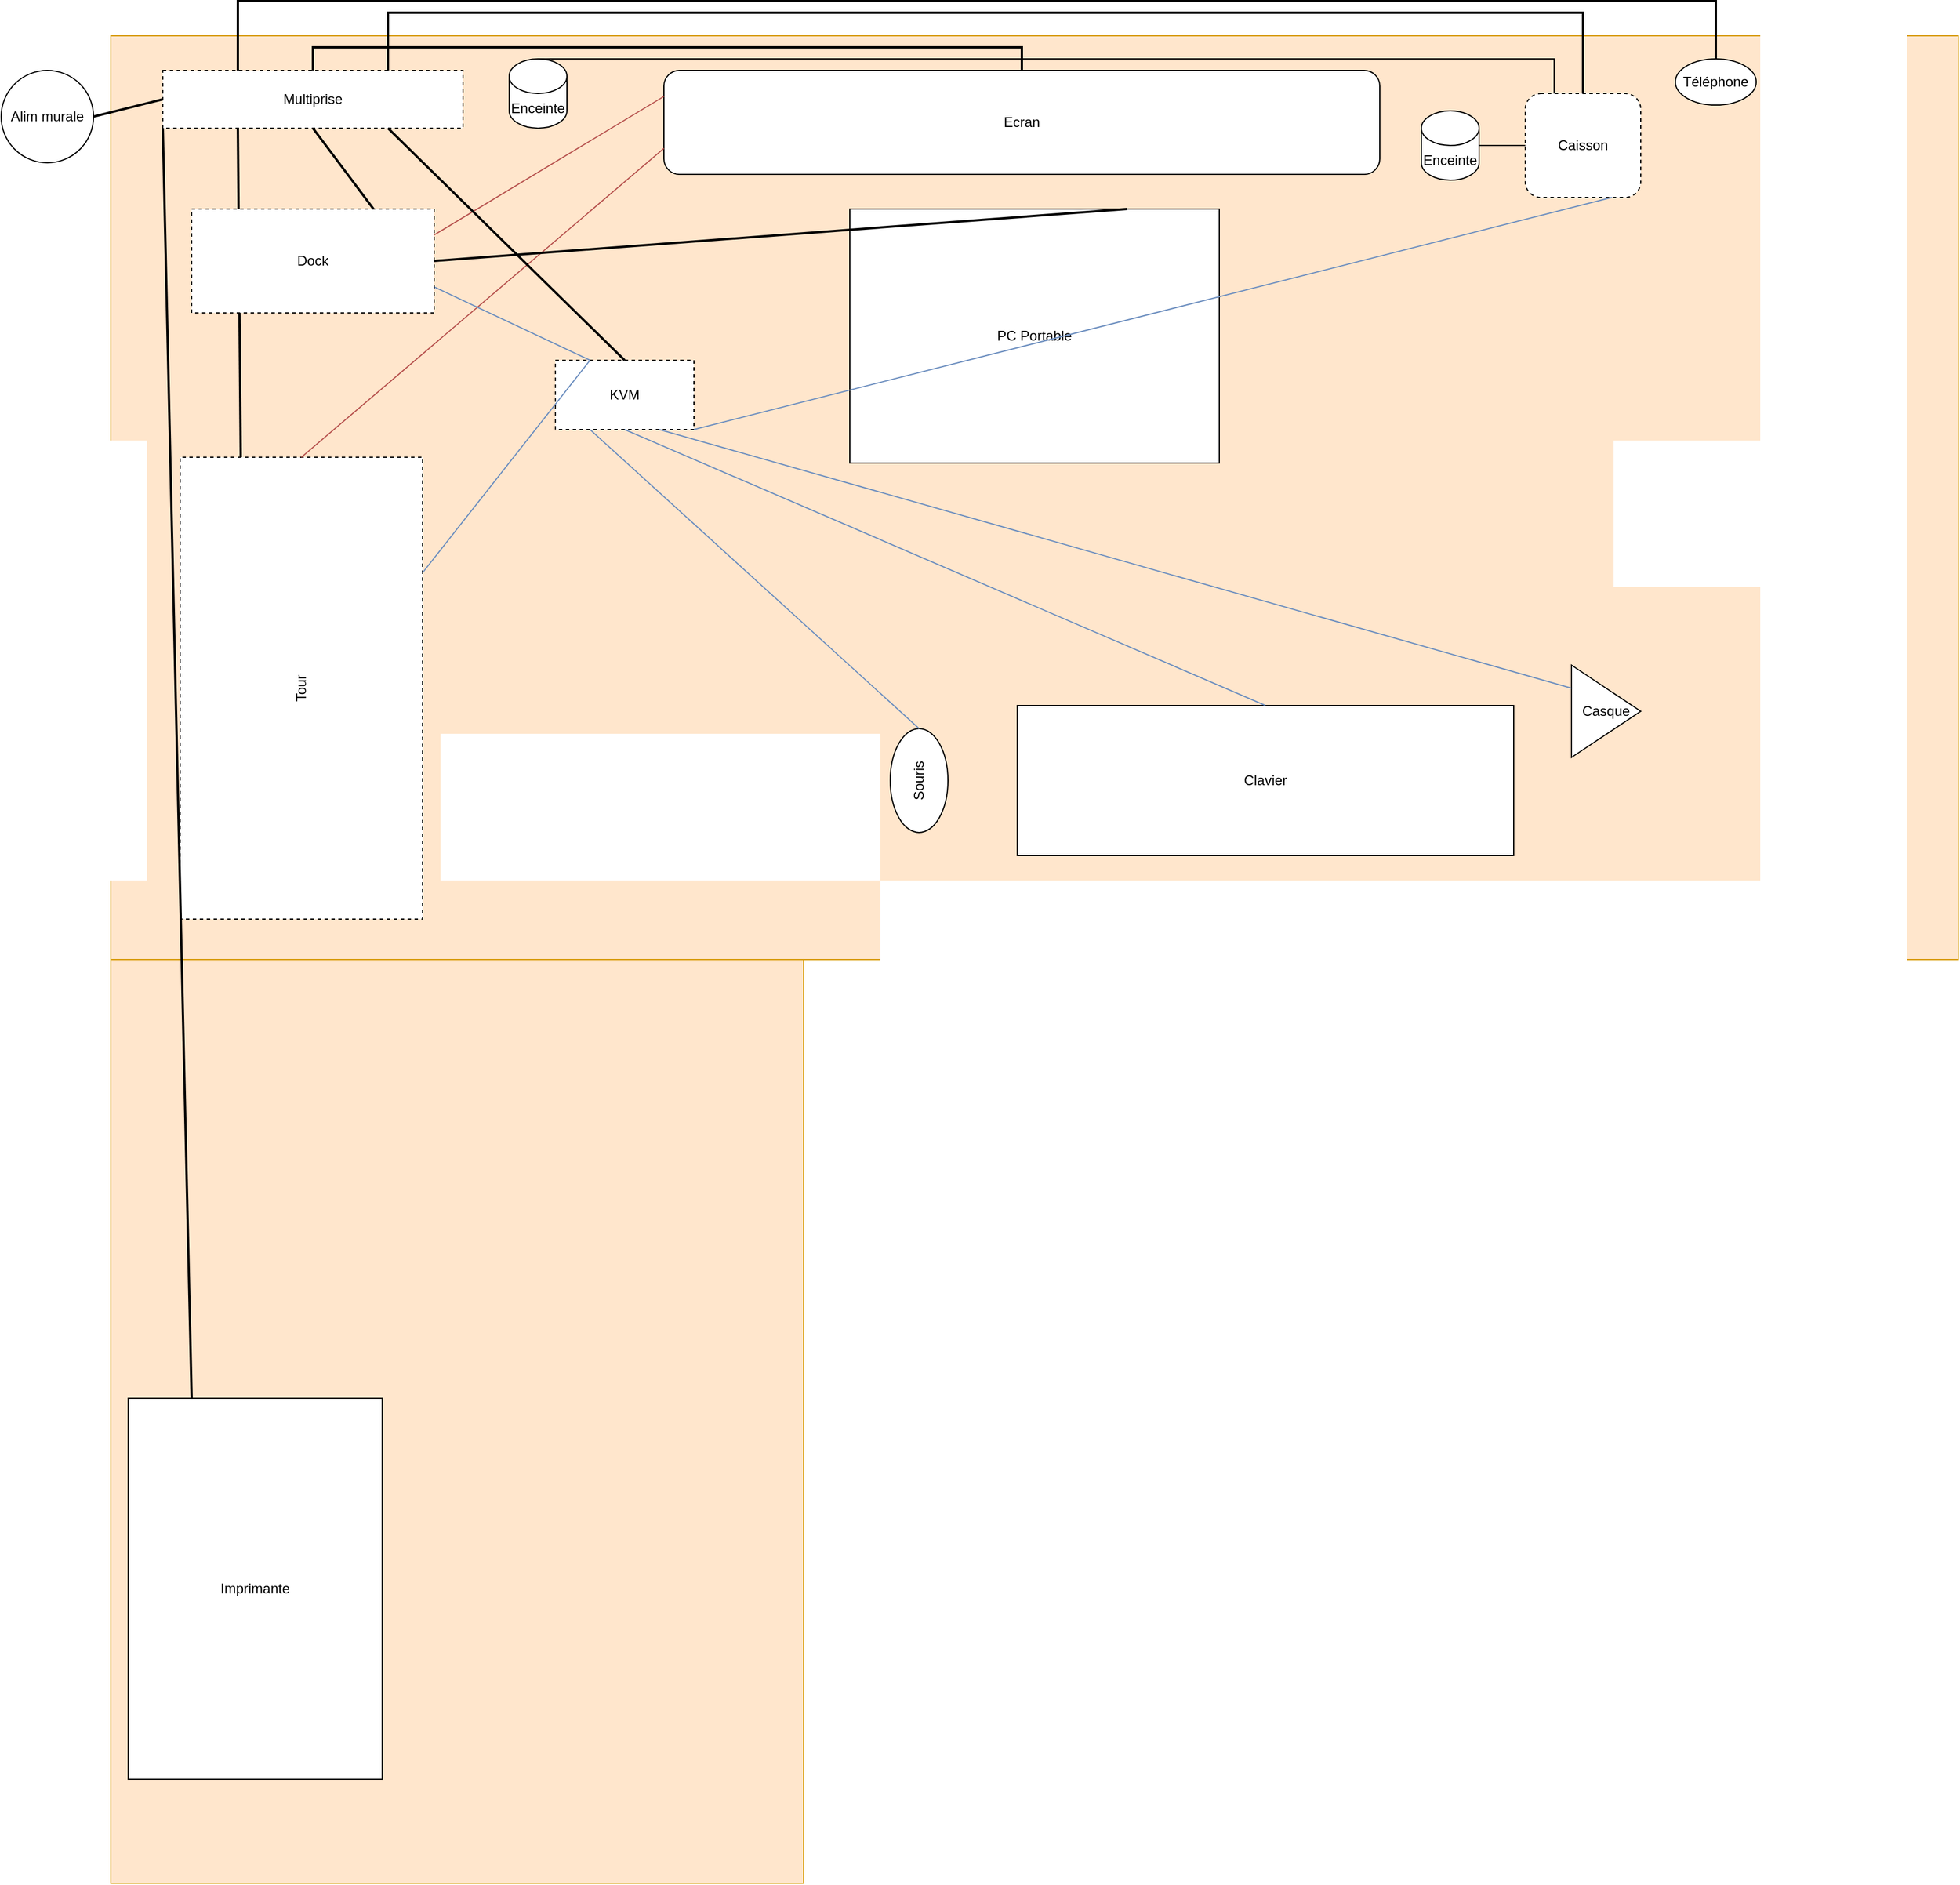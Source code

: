 <mxfile version="14.4.9" type="github">
  <diagram id="UXfrIu6Z59jdAvUMQT7r" name="Page-1">
    <mxGraphModel dx="2426" dy="493" grid="1" gridSize="10" guides="1" tooltips="1" connect="1" arrows="1" fold="1" page="1" pageScale="1" pageWidth="1169" pageHeight="827" math="0" shadow="0">
      <root>
        <mxCell id="0" />
        <mxCell id="1" parent="0" />
        <mxCell id="GpGeFZStsm4Ask86HLHJ-5" value="" style="rounded=0;whiteSpace=wrap;html=1;fillColor=#ffe6cc;strokeColor=#d79b00;" vertex="1" parent="1">
          <mxGeometry x="105" y="1760" width="600" height="800" as="geometry" />
        </mxCell>
        <mxCell id="GpGeFZStsm4Ask86HLHJ-4" value="" style="rounded=0;whiteSpace=wrap;html=1;fillColor=#ffe6cc;strokeColor=#d79b00;" vertex="1" parent="1">
          <mxGeometry x="105" y="960" width="1600" height="800" as="geometry" />
        </mxCell>
        <mxCell id="pXX_yLQLKW2jYPXio9gn-10" value="Alim murale" style="ellipse;whiteSpace=wrap;html=1;aspect=fixed;" parent="1" vertex="1">
          <mxGeometry x="10" y="990" width="80" height="80" as="geometry" />
        </mxCell>
        <mxCell id="pXX_yLQLKW2jYPXio9gn-12" value="" style="endArrow=none;html=1;exitX=1;exitY=0.5;exitDx=0;exitDy=0;entryX=0;entryY=0.5;entryDx=0;entryDy=0;strokeWidth=2;" parent="1" source="pXX_yLQLKW2jYPXio9gn-10" target="pXX_yLQLKW2jYPXio9gn-11" edge="1">
          <mxGeometry width="50" height="50" relative="1" as="geometry">
            <mxPoint x="600" y="440" as="sourcePoint" />
            <mxPoint x="650" y="390" as="targetPoint" />
          </mxGeometry>
        </mxCell>
        <mxCell id="cGXCu48kdPBJJC6QDIQE-1" value="Tour" style="rounded=0;whiteSpace=wrap;html=1;rotation=-90;dashed=1;" parent="1" vertex="1">
          <mxGeometry x="70" y="1420" width="400" height="210" as="geometry" />
        </mxCell>
        <mxCell id="GpGeFZStsm4Ask86HLHJ-7" style="edgeStyle=orthogonalEdgeStyle;rounded=0;orthogonalLoop=1;jettySize=auto;html=1;exitX=0.5;exitY=0;exitDx=0;exitDy=0;entryX=0.5;entryY=0;entryDx=0;entryDy=0;strokeWidth=2;endArrow=none;endFill=0;" edge="1" parent="1" source="cGXCu48kdPBJJC6QDIQE-2" target="pXX_yLQLKW2jYPXio9gn-11">
          <mxGeometry relative="1" as="geometry" />
        </mxCell>
        <mxCell id="cGXCu48kdPBJJC6QDIQE-2" value="Ecran" style="rounded=1;whiteSpace=wrap;html=1;" parent="1" vertex="1">
          <mxGeometry x="584" y="990" width="620" height="90" as="geometry" />
        </mxCell>
        <mxCell id="cGXCu48kdPBJJC6QDIQE-3" value="PC Portable" style="rounded=0;whiteSpace=wrap;html=1;" parent="1" vertex="1">
          <mxGeometry x="745" y="1110" width="320" height="220" as="geometry" />
        </mxCell>
        <mxCell id="cGXCu48kdPBJJC6QDIQE-4" value="" style="endArrow=none;html=1;exitX=1;exitY=0.25;exitDx=0;exitDy=0;entryX=0;entryY=0.25;entryDx=0;entryDy=0;fillColor=#f8cecc;strokeColor=#b85450;" parent="1" source="GpGeFZStsm4Ask86HLHJ-10" target="cGXCu48kdPBJJC6QDIQE-2" edge="1">
          <mxGeometry width="50" height="50" relative="1" as="geometry">
            <mxPoint x="300" y="1177.5" as="sourcePoint" />
            <mxPoint x="650" y="390" as="targetPoint" />
          </mxGeometry>
        </mxCell>
        <mxCell id="cGXCu48kdPBJJC6QDIQE-5" value="" style="endArrow=none;html=1;exitX=1;exitY=0.5;exitDx=0;exitDy=0;entryX=0;entryY=0.75;entryDx=0;entryDy=0;fillColor=#f8cecc;strokeColor=#b85450;" parent="1" source="cGXCu48kdPBJJC6QDIQE-1" target="cGXCu48kdPBJJC6QDIQE-2" edge="1">
          <mxGeometry width="50" height="50" relative="1" as="geometry">
            <mxPoint x="600" y="440" as="sourcePoint" />
            <mxPoint x="650" y="390" as="targetPoint" />
          </mxGeometry>
        </mxCell>
        <mxCell id="pXX_yLQLKW2jYPXio9gn-1" value="Clavier" style="rounded=0;whiteSpace=wrap;html=1;" parent="1" vertex="1">
          <mxGeometry x="890" y="1540" width="430" height="130" as="geometry" />
        </mxCell>
        <mxCell id="pXX_yLQLKW2jYPXio9gn-2" value="Souris" style="ellipse;whiteSpace=wrap;html=1;rotation=-90;" parent="1" vertex="1">
          <mxGeometry x="760" y="1580" width="90" height="50" as="geometry" />
        </mxCell>
        <mxCell id="pXX_yLQLKW2jYPXio9gn-3" value="Casque" style="triangle;whiteSpace=wrap;html=1;" parent="1" vertex="1">
          <mxGeometry x="1370" y="1505" width="60" height="80" as="geometry" />
        </mxCell>
        <mxCell id="pXX_yLQLKW2jYPXio9gn-4" value="KVM" style="rounded=0;whiteSpace=wrap;html=1;dashed=1;" parent="1" vertex="1">
          <mxGeometry x="490" y="1241" width="120" height="60" as="geometry" />
        </mxCell>
        <mxCell id="pXX_yLQLKW2jYPXio9gn-5" value="" style="endArrow=none;html=1;exitX=1;exitY=0.5;exitDx=0;exitDy=0;entryX=0.25;entryY=1;entryDx=0;entryDy=0;fillColor=#dae8fc;strokeColor=#6c8ebf;" parent="1" source="pXX_yLQLKW2jYPXio9gn-2" target="pXX_yLQLKW2jYPXio9gn-4" edge="1">
          <mxGeometry width="50" height="50" relative="1" as="geometry">
            <mxPoint x="600" y="440" as="sourcePoint" />
            <mxPoint x="650" y="390" as="targetPoint" />
          </mxGeometry>
        </mxCell>
        <mxCell id="pXX_yLQLKW2jYPXio9gn-6" value="" style="endArrow=none;html=1;exitX=0.5;exitY=0;exitDx=0;exitDy=0;entryX=0.5;entryY=1;entryDx=0;entryDy=0;fillColor=#dae8fc;strokeColor=#6c8ebf;" parent="1" source="pXX_yLQLKW2jYPXio9gn-1" target="pXX_yLQLKW2jYPXio9gn-4" edge="1">
          <mxGeometry width="50" height="50" relative="1" as="geometry">
            <mxPoint x="600" y="440" as="sourcePoint" />
            <mxPoint x="650" y="390" as="targetPoint" />
          </mxGeometry>
        </mxCell>
        <mxCell id="pXX_yLQLKW2jYPXio9gn-7" value="" style="endArrow=none;html=1;exitX=0;exitY=0.25;exitDx=0;exitDy=0;entryX=0.75;entryY=1;entryDx=0;entryDy=0;fillColor=#dae8fc;strokeColor=#6c8ebf;" parent="1" source="pXX_yLQLKW2jYPXio9gn-3" target="pXX_yLQLKW2jYPXio9gn-4" edge="1">
          <mxGeometry width="50" height="50" relative="1" as="geometry">
            <mxPoint x="600" y="440" as="sourcePoint" />
            <mxPoint x="650" y="390" as="targetPoint" />
          </mxGeometry>
        </mxCell>
        <mxCell id="pXX_yLQLKW2jYPXio9gn-8" value="" style="endArrow=none;html=1;exitX=0.25;exitY=0;exitDx=0;exitDy=0;entryX=1;entryY=0.75;entryDx=0;entryDy=0;fillColor=#dae8fc;strokeColor=#6c8ebf;" parent="1" source="pXX_yLQLKW2jYPXio9gn-4" target="GpGeFZStsm4Ask86HLHJ-10" edge="1">
          <mxGeometry width="50" height="50" relative="1" as="geometry">
            <mxPoint x="600" y="440" as="sourcePoint" />
            <mxPoint x="322.5" y="1200" as="targetPoint" />
          </mxGeometry>
        </mxCell>
        <mxCell id="pXX_yLQLKW2jYPXio9gn-9" value="" style="endArrow=none;html=1;exitX=0.25;exitY=0;exitDx=0;exitDy=0;entryX=0.75;entryY=1;entryDx=0;entryDy=0;fillColor=#dae8fc;strokeColor=#6c8ebf;" parent="1" source="pXX_yLQLKW2jYPXio9gn-4" target="cGXCu48kdPBJJC6QDIQE-1" edge="1">
          <mxGeometry width="50" height="50" relative="1" as="geometry">
            <mxPoint x="600" y="440" as="sourcePoint" />
            <mxPoint x="650" y="390" as="targetPoint" />
          </mxGeometry>
        </mxCell>
        <mxCell id="pXX_yLQLKW2jYPXio9gn-11" value="Multiprise" style="rounded=0;whiteSpace=wrap;html=1;dashed=1;" parent="1" vertex="1">
          <mxGeometry x="150" y="990" width="260" height="50" as="geometry" />
        </mxCell>
        <mxCell id="pXX_yLQLKW2jYPXio9gn-13" value="" style="endArrow=none;html=1;exitX=1;exitY=0.25;exitDx=0;exitDy=0;entryX=0.25;entryY=1;entryDx=0;entryDy=0;strokeWidth=2;" parent="1" source="cGXCu48kdPBJJC6QDIQE-1" target="pXX_yLQLKW2jYPXio9gn-11" edge="1">
          <mxGeometry width="50" height="50" relative="1" as="geometry">
            <mxPoint x="600" y="440" as="sourcePoint" />
            <mxPoint x="650" y="390" as="targetPoint" />
          </mxGeometry>
        </mxCell>
        <mxCell id="pXX_yLQLKW2jYPXio9gn-18" value="" style="endArrow=none;html=1;strokeWidth=2;entryX=0.75;entryY=0;entryDx=0;entryDy=0;exitX=0.5;exitY=1;exitDx=0;exitDy=0;" parent="1" source="pXX_yLQLKW2jYPXio9gn-11" target="GpGeFZStsm4Ask86HLHJ-10" edge="1">
          <mxGeometry width="50" height="50" relative="1" as="geometry">
            <mxPoint x="600" y="440" as="sourcePoint" />
            <mxPoint x="300" y="1155" as="targetPoint" />
          </mxGeometry>
        </mxCell>
        <mxCell id="pXX_yLQLKW2jYPXio9gn-19" value="" style="endArrow=none;html=1;strokeWidth=2;exitX=0.75;exitY=0;exitDx=0;exitDy=0;entryX=1;entryY=0.5;entryDx=0;entryDy=0;" parent="1" source="cGXCu48kdPBJJC6QDIQE-3" target="GpGeFZStsm4Ask86HLHJ-10" edge="1">
          <mxGeometry width="50" height="50" relative="1" as="geometry">
            <mxPoint x="600" y="440" as="sourcePoint" />
            <mxPoint x="367.5" y="1200" as="targetPoint" />
          </mxGeometry>
        </mxCell>
        <mxCell id="d5hqsffl_3Ru12cVfKOD-1" value="" style="endArrow=none;html=1;exitX=0.5;exitY=0;exitDx=0;exitDy=0;entryX=0.75;entryY=1;entryDx=0;entryDy=0;strokeWidth=2;" parent="1" source="pXX_yLQLKW2jYPXio9gn-4" target="pXX_yLQLKW2jYPXio9gn-11" edge="1">
          <mxGeometry width="50" height="50" relative="1" as="geometry">
            <mxPoint x="600" y="440" as="sourcePoint" />
            <mxPoint x="650" y="390" as="targetPoint" />
          </mxGeometry>
        </mxCell>
        <mxCell id="d5hqsffl_3Ru12cVfKOD-4" value="" style="endArrow=none;html=1;strokeWidth=2;exitX=0.25;exitY=0;exitDx=0;exitDy=0;entryX=0;entryY=1;entryDx=0;entryDy=0;" parent="1" source="GpGeFZStsm4Ask86HLHJ-11" target="pXX_yLQLKW2jYPXio9gn-11" edge="1">
          <mxGeometry width="50" height="50" relative="1" as="geometry">
            <mxPoint x="185" y="2260.0" as="sourcePoint" />
            <mxPoint x="470" y="710" as="targetPoint" />
          </mxGeometry>
        </mxCell>
        <mxCell id="d5hqsffl_3Ru12cVfKOD-6" value="Enceinte" style="shape=cylinder3;whiteSpace=wrap;html=1;boundedLbl=1;backgroundOutline=1;size=15;" parent="1" vertex="1">
          <mxGeometry x="1240" y="1025" width="50" height="60" as="geometry" />
        </mxCell>
        <mxCell id="d5hqsffl_3Ru12cVfKOD-7" value="Enceinte" style="shape=cylinder3;whiteSpace=wrap;html=1;boundedLbl=1;backgroundOutline=1;size=15;" parent="1" vertex="1">
          <mxGeometry x="450" y="980" width="50" height="60" as="geometry" />
        </mxCell>
        <mxCell id="d5hqsffl_3Ru12cVfKOD-14" style="edgeStyle=orthogonalEdgeStyle;rounded=0;orthogonalLoop=1;jettySize=auto;html=1;exitX=0.5;exitY=0;exitDx=0;exitDy=0;strokeWidth=2;endArrow=none;endFill=0;entryX=0.75;entryY=0;entryDx=0;entryDy=0;" parent="1" source="d5hqsffl_3Ru12cVfKOD-9" target="pXX_yLQLKW2jYPXio9gn-11" edge="1">
          <mxGeometry relative="1" as="geometry">
            <Array as="points">
              <mxPoint x="1380" y="940" />
              <mxPoint x="345" y="940" />
            </Array>
          </mxGeometry>
        </mxCell>
        <mxCell id="GpGeFZStsm4Ask86HLHJ-9" style="edgeStyle=orthogonalEdgeStyle;rounded=0;orthogonalLoop=1;jettySize=auto;html=1;exitX=0.25;exitY=0;exitDx=0;exitDy=0;entryX=0.5;entryY=0;entryDx=0;entryDy=0;entryPerimeter=0;endArrow=none;endFill=0;strokeWidth=1;" edge="1" parent="1" source="d5hqsffl_3Ru12cVfKOD-9" target="d5hqsffl_3Ru12cVfKOD-7">
          <mxGeometry relative="1" as="geometry">
            <Array as="points">
              <mxPoint x="1355" y="980" />
              <mxPoint x="535" y="980" />
            </Array>
          </mxGeometry>
        </mxCell>
        <mxCell id="d5hqsffl_3Ru12cVfKOD-9" value="Caisson" style="rounded=1;whiteSpace=wrap;html=1;dashed=1;" parent="1" vertex="1">
          <mxGeometry x="1330" y="1010" width="100" height="90" as="geometry" />
        </mxCell>
        <mxCell id="d5hqsffl_3Ru12cVfKOD-11" value="" style="endArrow=none;html=1;strokeWidth=1;exitX=1;exitY=0.5;exitDx=0;exitDy=0;exitPerimeter=0;entryX=0;entryY=0.5;entryDx=0;entryDy=0;" parent="1" source="d5hqsffl_3Ru12cVfKOD-6" target="d5hqsffl_3Ru12cVfKOD-9" edge="1">
          <mxGeometry width="50" height="50" relative="1" as="geometry">
            <mxPoint x="600" y="440" as="sourcePoint" />
            <mxPoint x="650" y="390" as="targetPoint" />
          </mxGeometry>
        </mxCell>
        <mxCell id="d5hqsffl_3Ru12cVfKOD-13" value="" style="endArrow=none;html=1;strokeWidth=1;entryX=0.75;entryY=1;entryDx=0;entryDy=0;exitX=1;exitY=1;exitDx=0;exitDy=0;fillColor=#dae8fc;strokeColor=#6c8ebf;" parent="1" source="pXX_yLQLKW2jYPXio9gn-4" target="d5hqsffl_3Ru12cVfKOD-9" edge="1">
          <mxGeometry width="50" height="50" relative="1" as="geometry">
            <mxPoint x="700" y="530" as="sourcePoint" />
            <mxPoint x="650" y="390" as="targetPoint" />
          </mxGeometry>
        </mxCell>
        <mxCell id="GpGeFZStsm4Ask86HLHJ-8" style="edgeStyle=orthogonalEdgeStyle;rounded=0;orthogonalLoop=1;jettySize=auto;html=1;exitX=0.5;exitY=0;exitDx=0;exitDy=0;entryX=0.25;entryY=0;entryDx=0;entryDy=0;endArrow=none;endFill=0;strokeWidth=2;" edge="1" parent="1" source="GpGeFZStsm4Ask86HLHJ-2" target="pXX_yLQLKW2jYPXio9gn-11">
          <mxGeometry relative="1" as="geometry">
            <Array as="points">
              <mxPoint x="1495" y="930" />
              <mxPoint x="215" y="930" />
            </Array>
          </mxGeometry>
        </mxCell>
        <mxCell id="GpGeFZStsm4Ask86HLHJ-2" value="Téléphone" style="ellipse;whiteSpace=wrap;html=1;" vertex="1" parent="1">
          <mxGeometry x="1460" y="980" width="70" height="40" as="geometry" />
        </mxCell>
        <mxCell id="GpGeFZStsm4Ask86HLHJ-10" value="Dock" style="rounded=0;whiteSpace=wrap;html=1;dashed=1;" vertex="1" parent="1">
          <mxGeometry x="175" y="1110" width="210" height="90" as="geometry" />
        </mxCell>
        <mxCell id="GpGeFZStsm4Ask86HLHJ-11" value="Imprimante" style="rounded=0;whiteSpace=wrap;html=1;" vertex="1" parent="1">
          <mxGeometry x="120" y="2140" width="220" height="330" as="geometry" />
        </mxCell>
      </root>
    </mxGraphModel>
  </diagram>
</mxfile>
